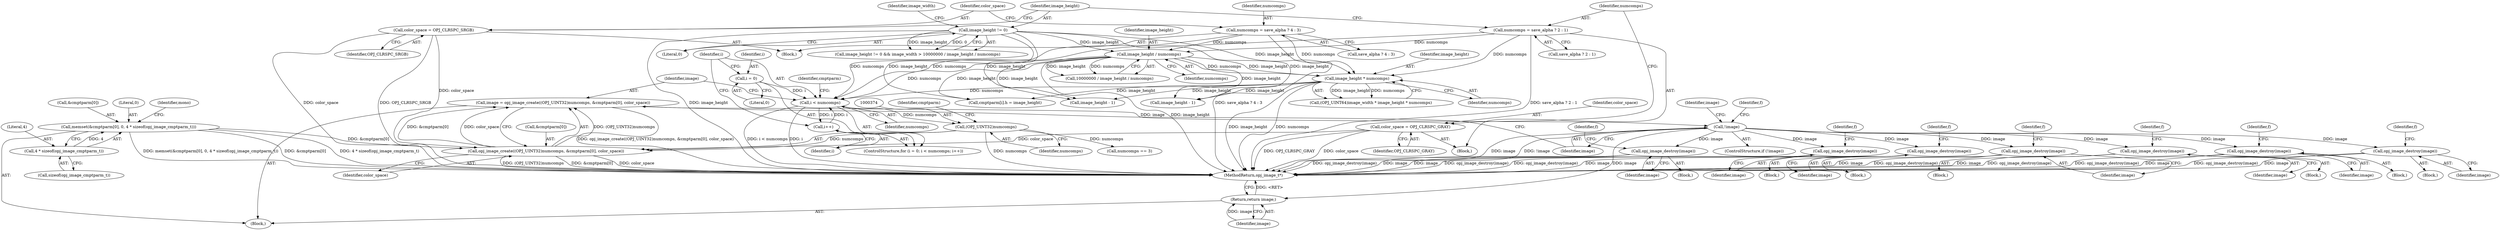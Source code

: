 digraph "0_openjpeg_2cd30c2b06ce332dede81cccad8b334cde997281_1@API" {
"1000370" [label="(Call,image = opj_image_create((OPJ_UINT32)numcomps, &cmptparm[0], color_space))"];
"1000372" [label="(Call,opj_image_create((OPJ_UINT32)numcomps, &cmptparm[0], color_space))"];
"1000373" [label="(Call,(OPJ_UINT32)numcomps)"];
"1000311" [label="(Call,i < numcomps)"];
"1000308" [label="(Call,i = 0)"];
"1000314" [label="(Call,i++)"];
"1000251" [label="(Call,image_height * numcomps)"];
"1000232" [label="(Call,image_height != 0)"];
"1000239" [label="(Call,image_height / numcomps)"];
"1000213" [label="(Call,numcomps = save_alpha ? 2 : 1)"];
"1000221" [label="(Call,numcomps = save_alpha ? 4 : 3)"];
"1000179" [label="(Call,memset(&cmptparm[0], 0, 4 * sizeof(opj_image_cmptparm_t)))"];
"1000185" [label="(Call,4 * sizeof(opj_image_cmptparm_t))"];
"1000227" [label="(Call,color_space = OPJ_CLRSPC_SRGB)"];
"1000210" [label="(Call,color_space = OPJ_CLRSPC_GRAY)"];
"1000382" [label="(Call,!image)"];
"1000541" [label="(Call,opj_image_destroy(image))"];
"1000559" [label="(Call,opj_image_destroy(image))"];
"1000577" [label="(Call,opj_image_destroy(image))"];
"1000650" [label="(Call,opj_image_destroy(image))"];
"1000668" [label="(Call,opj_image_destroy(image))"];
"1000686" [label="(Call,opj_image_destroy(image))"];
"1000704" [label="(Call,opj_image_destroy(image))"];
"1000764" [label="(Return,return image;)"];
"1000253" [label="(Identifier,numcomps)"];
"1000704" [label="(Call,opj_image_destroy(image))"];
"1000211" [label="(Identifier,color_space)"];
"1000705" [label="(Identifier,image)"];
"1000251" [label="(Call,image_height * numcomps)"];
"1000646" [label="(Block,)"];
"1000578" [label="(Identifier,image)"];
"1000210" [label="(Call,color_space = OPJ_CLRSPC_GRAY)"];
"1000309" [label="(Identifier,i)"];
"1000371" [label="(Identifier,image)"];
"1000315" [label="(Identifier,i)"];
"1000378" [label="(Identifier,cmptparm)"];
"1000209" [label="(Block,)"];
"1000700" [label="(Block,)"];
"1000231" [label="(Call,image_height != 0 && image_width > 10000000 / image_height / numcomps)"];
"1000664" [label="(Block,)"];
"1000179" [label="(Call,memset(&cmptparm[0], 0, 4 * sizeof(opj_image_cmptparm_t)))"];
"1000766" [label="(MethodReturn,opj_image_t*)"];
"1000311" [label="(Call,i < numcomps)"];
"1000559" [label="(Call,opj_image_destroy(image))"];
"1000381" [label="(ControlStructure,if (!image))"];
"1000212" [label="(Identifier,OPJ_CLRSPC_GRAY)"];
"1000544" [label="(Identifier,f)"];
"1000312" [label="(Identifier,i)"];
"1000689" [label="(Identifier,f)"];
"1000186" [label="(Literal,4)"];
"1000382" [label="(Call,!image)"];
"1000370" [label="(Call,image = opj_image_create((OPJ_UINT32)numcomps, &cmptparm[0], color_space))"];
"1000671" [label="(Identifier,f)"];
"1000376" [label="(Call,&cmptparm[0])"];
"1000184" [label="(Literal,0)"];
"1000686" [label="(Call,opj_image_destroy(image))"];
"1000577" [label="(Call,opj_image_destroy(image))"];
"1000214" [label="(Identifier,numcomps)"];
"1000682" [label="(Block,)"];
"1000314" [label="(Call,i++)"];
"1000232" [label="(Call,image_height != 0)"];
"1000687" [label="(Identifier,image)"];
"1000113" [label="(Block,)"];
"1000512" [label="(Call,numcomps == 3)"];
"1000310" [label="(Literal,0)"];
"1000669" [label="(Identifier,image)"];
"1000707" [label="(Identifier,f)"];
"1000320" [label="(Identifier,cmptparm)"];
"1000307" [label="(ControlStructure,for (i = 0; i < numcomps; i++))"];
"1000537" [label="(Block,)"];
"1000580" [label="(Identifier,f)"];
"1000363" [label="(Call,cmptparm[i].h = image_height)"];
"1000247" [label="(Call,(OPJ_UINT64)image_width * image_height * numcomps)"];
"1000380" [label="(Identifier,color_space)"];
"1000313" [label="(Identifier,numcomps)"];
"1000237" [label="(Call,10000000 / image_height / numcomps)"];
"1000240" [label="(Identifier,image_height)"];
"1000215" [label="(Call,save_alpha ? 2 : 1)"];
"1000252" [label="(Identifier,image_height)"];
"1000470" [label="(Call,image_height - 1)"];
"1000308" [label="(Call,i = 0)"];
"1000222" [label="(Identifier,numcomps)"];
"1000373" [label="(Call,(OPJ_UINT32)numcomps)"];
"1000560" [label="(Identifier,image)"];
"1000187" [label="(Call,sizeof(opj_image_cmptparm_t))"];
"1000227" [label="(Call,color_space = OPJ_CLRSPC_SRGB)"];
"1000190" [label="(Identifier,mono)"];
"1000372" [label="(Call,opj_image_create((OPJ_UINT32)numcomps, &cmptparm[0], color_space))"];
"1000765" [label="(Identifier,image)"];
"1000650" [label="(Call,opj_image_destroy(image))"];
"1000239" [label="(Call,image_height / numcomps)"];
"1000651" [label="(Identifier,image)"];
"1000221" [label="(Call,numcomps = save_alpha ? 4 : 3)"];
"1000573" [label="(Block,)"];
"1000386" [label="(Identifier,f)"];
"1000213" [label="(Call,numcomps = save_alpha ? 2 : 1)"];
"1000764" [label="(Return,return image;)"];
"1000562" [label="(Identifier,f)"];
"1000668" [label="(Call,opj_image_destroy(image))"];
"1000455" [label="(Call,image_height - 1)"];
"1000180" [label="(Call,&cmptparm[0])"];
"1000653" [label="(Identifier,f)"];
"1000541" [label="(Call,opj_image_destroy(image))"];
"1000241" [label="(Identifier,numcomps)"];
"1000220" [label="(Block,)"];
"1000185" [label="(Call,4 * sizeof(opj_image_cmptparm_t))"];
"1000542" [label="(Identifier,image)"];
"1000236" [label="(Identifier,image_width)"];
"1000233" [label="(Identifier,image_height)"];
"1000555" [label="(Block,)"];
"1000391" [label="(Identifier,image)"];
"1000383" [label="(Identifier,image)"];
"1000228" [label="(Identifier,color_space)"];
"1000223" [label="(Call,save_alpha ? 4 : 3)"];
"1000375" [label="(Identifier,numcomps)"];
"1000234" [label="(Literal,0)"];
"1000229" [label="(Identifier,OPJ_CLRSPC_SRGB)"];
"1000370" -> "1000113"  [label="AST: "];
"1000370" -> "1000372"  [label="CFG: "];
"1000371" -> "1000370"  [label="AST: "];
"1000372" -> "1000370"  [label="AST: "];
"1000383" -> "1000370"  [label="CFG: "];
"1000370" -> "1000766"  [label="DDG: opj_image_create((OPJ_UINT32)numcomps, &cmptparm[0], color_space)"];
"1000372" -> "1000370"  [label="DDG: (OPJ_UINT32)numcomps"];
"1000372" -> "1000370"  [label="DDG: &cmptparm[0]"];
"1000372" -> "1000370"  [label="DDG: color_space"];
"1000370" -> "1000382"  [label="DDG: image"];
"1000372" -> "1000380"  [label="CFG: "];
"1000373" -> "1000372"  [label="AST: "];
"1000376" -> "1000372"  [label="AST: "];
"1000380" -> "1000372"  [label="AST: "];
"1000372" -> "1000766"  [label="DDG: &cmptparm[0]"];
"1000372" -> "1000766"  [label="DDG: color_space"];
"1000372" -> "1000766"  [label="DDG: (OPJ_UINT32)numcomps"];
"1000373" -> "1000372"  [label="DDG: numcomps"];
"1000179" -> "1000372"  [label="DDG: &cmptparm[0]"];
"1000227" -> "1000372"  [label="DDG: color_space"];
"1000210" -> "1000372"  [label="DDG: color_space"];
"1000373" -> "1000375"  [label="CFG: "];
"1000374" -> "1000373"  [label="AST: "];
"1000375" -> "1000373"  [label="AST: "];
"1000378" -> "1000373"  [label="CFG: "];
"1000373" -> "1000766"  [label="DDG: numcomps"];
"1000311" -> "1000373"  [label="DDG: numcomps"];
"1000373" -> "1000512"  [label="DDG: numcomps"];
"1000311" -> "1000307"  [label="AST: "];
"1000311" -> "1000313"  [label="CFG: "];
"1000312" -> "1000311"  [label="AST: "];
"1000313" -> "1000311"  [label="AST: "];
"1000320" -> "1000311"  [label="CFG: "];
"1000371" -> "1000311"  [label="CFG: "];
"1000311" -> "1000766"  [label="DDG: i"];
"1000311" -> "1000766"  [label="DDG: i < numcomps"];
"1000308" -> "1000311"  [label="DDG: i"];
"1000314" -> "1000311"  [label="DDG: i"];
"1000251" -> "1000311"  [label="DDG: numcomps"];
"1000221" -> "1000311"  [label="DDG: numcomps"];
"1000239" -> "1000311"  [label="DDG: numcomps"];
"1000213" -> "1000311"  [label="DDG: numcomps"];
"1000311" -> "1000314"  [label="DDG: i"];
"1000308" -> "1000307"  [label="AST: "];
"1000308" -> "1000310"  [label="CFG: "];
"1000309" -> "1000308"  [label="AST: "];
"1000310" -> "1000308"  [label="AST: "];
"1000312" -> "1000308"  [label="CFG: "];
"1000314" -> "1000307"  [label="AST: "];
"1000314" -> "1000315"  [label="CFG: "];
"1000315" -> "1000314"  [label="AST: "];
"1000312" -> "1000314"  [label="CFG: "];
"1000251" -> "1000247"  [label="AST: "];
"1000251" -> "1000253"  [label="CFG: "];
"1000252" -> "1000251"  [label="AST: "];
"1000253" -> "1000251"  [label="AST: "];
"1000247" -> "1000251"  [label="CFG: "];
"1000251" -> "1000766"  [label="DDG: numcomps"];
"1000251" -> "1000766"  [label="DDG: image_height"];
"1000251" -> "1000247"  [label="DDG: image_height"];
"1000251" -> "1000247"  [label="DDG: numcomps"];
"1000232" -> "1000251"  [label="DDG: image_height"];
"1000239" -> "1000251"  [label="DDG: image_height"];
"1000239" -> "1000251"  [label="DDG: numcomps"];
"1000213" -> "1000251"  [label="DDG: numcomps"];
"1000221" -> "1000251"  [label="DDG: numcomps"];
"1000251" -> "1000363"  [label="DDG: image_height"];
"1000251" -> "1000455"  [label="DDG: image_height"];
"1000251" -> "1000470"  [label="DDG: image_height"];
"1000232" -> "1000231"  [label="AST: "];
"1000232" -> "1000234"  [label="CFG: "];
"1000233" -> "1000232"  [label="AST: "];
"1000234" -> "1000232"  [label="AST: "];
"1000236" -> "1000232"  [label="CFG: "];
"1000231" -> "1000232"  [label="CFG: "];
"1000232" -> "1000766"  [label="DDG: image_height"];
"1000232" -> "1000231"  [label="DDG: image_height"];
"1000232" -> "1000231"  [label="DDG: 0"];
"1000232" -> "1000239"  [label="DDG: image_height"];
"1000232" -> "1000363"  [label="DDG: image_height"];
"1000232" -> "1000455"  [label="DDG: image_height"];
"1000232" -> "1000470"  [label="DDG: image_height"];
"1000239" -> "1000237"  [label="AST: "];
"1000239" -> "1000241"  [label="CFG: "];
"1000240" -> "1000239"  [label="AST: "];
"1000241" -> "1000239"  [label="AST: "];
"1000237" -> "1000239"  [label="CFG: "];
"1000239" -> "1000766"  [label="DDG: image_height"];
"1000239" -> "1000237"  [label="DDG: image_height"];
"1000239" -> "1000237"  [label="DDG: numcomps"];
"1000213" -> "1000239"  [label="DDG: numcomps"];
"1000221" -> "1000239"  [label="DDG: numcomps"];
"1000239" -> "1000363"  [label="DDG: image_height"];
"1000239" -> "1000455"  [label="DDG: image_height"];
"1000239" -> "1000470"  [label="DDG: image_height"];
"1000213" -> "1000209"  [label="AST: "];
"1000213" -> "1000215"  [label="CFG: "];
"1000214" -> "1000213"  [label="AST: "];
"1000215" -> "1000213"  [label="AST: "];
"1000233" -> "1000213"  [label="CFG: "];
"1000213" -> "1000766"  [label="DDG: save_alpha ? 2 : 1"];
"1000221" -> "1000220"  [label="AST: "];
"1000221" -> "1000223"  [label="CFG: "];
"1000222" -> "1000221"  [label="AST: "];
"1000223" -> "1000221"  [label="AST: "];
"1000228" -> "1000221"  [label="CFG: "];
"1000221" -> "1000766"  [label="DDG: save_alpha ? 4 : 3"];
"1000179" -> "1000113"  [label="AST: "];
"1000179" -> "1000185"  [label="CFG: "];
"1000180" -> "1000179"  [label="AST: "];
"1000184" -> "1000179"  [label="AST: "];
"1000185" -> "1000179"  [label="AST: "];
"1000190" -> "1000179"  [label="CFG: "];
"1000179" -> "1000766"  [label="DDG: 4 * sizeof(opj_image_cmptparm_t)"];
"1000179" -> "1000766"  [label="DDG: memset(&cmptparm[0], 0, 4 * sizeof(opj_image_cmptparm_t))"];
"1000179" -> "1000766"  [label="DDG: &cmptparm[0]"];
"1000185" -> "1000179"  [label="DDG: 4"];
"1000185" -> "1000187"  [label="CFG: "];
"1000186" -> "1000185"  [label="AST: "];
"1000187" -> "1000185"  [label="AST: "];
"1000227" -> "1000220"  [label="AST: "];
"1000227" -> "1000229"  [label="CFG: "];
"1000228" -> "1000227"  [label="AST: "];
"1000229" -> "1000227"  [label="AST: "];
"1000233" -> "1000227"  [label="CFG: "];
"1000227" -> "1000766"  [label="DDG: color_space"];
"1000227" -> "1000766"  [label="DDG: OPJ_CLRSPC_SRGB"];
"1000210" -> "1000209"  [label="AST: "];
"1000210" -> "1000212"  [label="CFG: "];
"1000211" -> "1000210"  [label="AST: "];
"1000212" -> "1000210"  [label="AST: "];
"1000214" -> "1000210"  [label="CFG: "];
"1000210" -> "1000766"  [label="DDG: OPJ_CLRSPC_GRAY"];
"1000210" -> "1000766"  [label="DDG: color_space"];
"1000382" -> "1000381"  [label="AST: "];
"1000382" -> "1000383"  [label="CFG: "];
"1000383" -> "1000382"  [label="AST: "];
"1000386" -> "1000382"  [label="CFG: "];
"1000391" -> "1000382"  [label="CFG: "];
"1000382" -> "1000766"  [label="DDG: image"];
"1000382" -> "1000766"  [label="DDG: !image"];
"1000382" -> "1000541"  [label="DDG: image"];
"1000382" -> "1000559"  [label="DDG: image"];
"1000382" -> "1000577"  [label="DDG: image"];
"1000382" -> "1000650"  [label="DDG: image"];
"1000382" -> "1000668"  [label="DDG: image"];
"1000382" -> "1000686"  [label="DDG: image"];
"1000382" -> "1000704"  [label="DDG: image"];
"1000382" -> "1000764"  [label="DDG: image"];
"1000541" -> "1000537"  [label="AST: "];
"1000541" -> "1000542"  [label="CFG: "];
"1000542" -> "1000541"  [label="AST: "];
"1000544" -> "1000541"  [label="CFG: "];
"1000541" -> "1000766"  [label="DDG: image"];
"1000541" -> "1000766"  [label="DDG: opj_image_destroy(image)"];
"1000559" -> "1000555"  [label="AST: "];
"1000559" -> "1000560"  [label="CFG: "];
"1000560" -> "1000559"  [label="AST: "];
"1000562" -> "1000559"  [label="CFG: "];
"1000559" -> "1000766"  [label="DDG: image"];
"1000559" -> "1000766"  [label="DDG: opj_image_destroy(image)"];
"1000577" -> "1000573"  [label="AST: "];
"1000577" -> "1000578"  [label="CFG: "];
"1000578" -> "1000577"  [label="AST: "];
"1000580" -> "1000577"  [label="CFG: "];
"1000577" -> "1000766"  [label="DDG: opj_image_destroy(image)"];
"1000577" -> "1000766"  [label="DDG: image"];
"1000650" -> "1000646"  [label="AST: "];
"1000650" -> "1000651"  [label="CFG: "];
"1000651" -> "1000650"  [label="AST: "];
"1000653" -> "1000650"  [label="CFG: "];
"1000650" -> "1000766"  [label="DDG: opj_image_destroy(image)"];
"1000650" -> "1000766"  [label="DDG: image"];
"1000668" -> "1000664"  [label="AST: "];
"1000668" -> "1000669"  [label="CFG: "];
"1000669" -> "1000668"  [label="AST: "];
"1000671" -> "1000668"  [label="CFG: "];
"1000668" -> "1000766"  [label="DDG: opj_image_destroy(image)"];
"1000668" -> "1000766"  [label="DDG: image"];
"1000686" -> "1000682"  [label="AST: "];
"1000686" -> "1000687"  [label="CFG: "];
"1000687" -> "1000686"  [label="AST: "];
"1000689" -> "1000686"  [label="CFG: "];
"1000686" -> "1000766"  [label="DDG: image"];
"1000686" -> "1000766"  [label="DDG: opj_image_destroy(image)"];
"1000704" -> "1000700"  [label="AST: "];
"1000704" -> "1000705"  [label="CFG: "];
"1000705" -> "1000704"  [label="AST: "];
"1000707" -> "1000704"  [label="CFG: "];
"1000704" -> "1000766"  [label="DDG: image"];
"1000704" -> "1000766"  [label="DDG: opj_image_destroy(image)"];
"1000764" -> "1000113"  [label="AST: "];
"1000764" -> "1000765"  [label="CFG: "];
"1000765" -> "1000764"  [label="AST: "];
"1000766" -> "1000764"  [label="CFG: "];
"1000764" -> "1000766"  [label="DDG: <RET>"];
"1000765" -> "1000764"  [label="DDG: image"];
}
